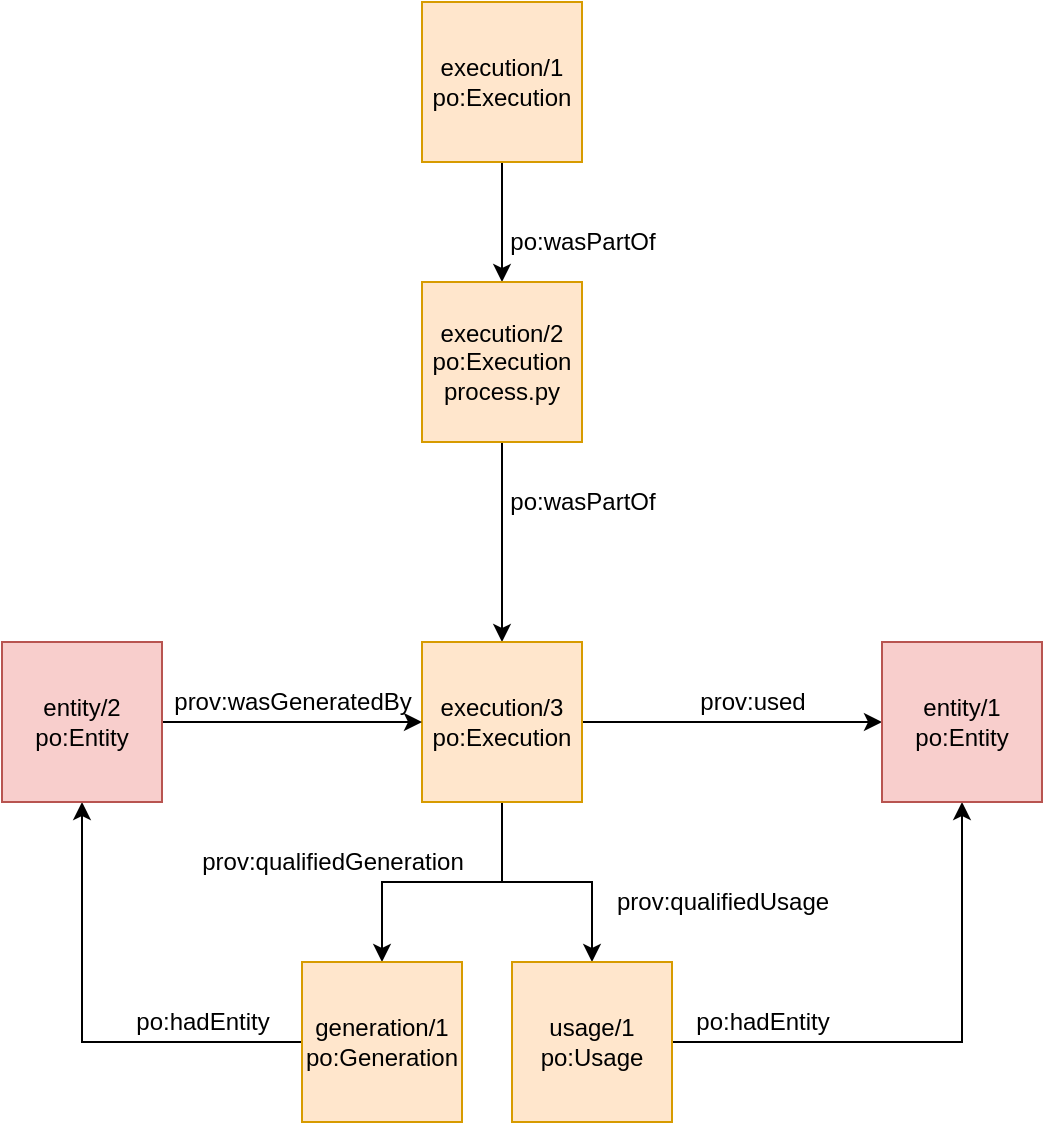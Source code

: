 <mxfile version="13.5.1" type="device"><diagram id="nr_NRhVVc3zL4M__N_EI" name="Page-1"><mxGraphModel dx="1106" dy="753" grid="1" gridSize="10" guides="1" tooltips="1" connect="1" arrows="1" fold="1" page="1" pageScale="1" pageWidth="850" pageHeight="1100" math="0" shadow="0"><root><mxCell id="0"/><mxCell id="1" parent="0"/><mxCell id="AqyXIGENVd9fY5MTf7Ja-3" style="edgeStyle=orthogonalEdgeStyle;rounded=0;orthogonalLoop=1;jettySize=auto;html=1;exitX=0.5;exitY=1;exitDx=0;exitDy=0;" parent="1" source="AqyXIGENVd9fY5MTf7Ja-1" target="AqyXIGENVd9fY5MTf7Ja-2" edge="1"><mxGeometry relative="1" as="geometry"/></mxCell><mxCell id="AqyXIGENVd9fY5MTf7Ja-1" value="execution/1&lt;br&gt;po:Execution" style="whiteSpace=wrap;html=1;aspect=fixed;fillColor=#ffe6cc;strokeColor=#d79b00;" parent="1" vertex="1"><mxGeometry x="390" y="160" width="80" height="80" as="geometry"/></mxCell><mxCell id="UWosYBGw3EfM6vpf9lHE-14" style="edgeStyle=orthogonalEdgeStyle;rounded=0;orthogonalLoop=1;jettySize=auto;html=1;exitX=0.5;exitY=1;exitDx=0;exitDy=0;" parent="1" source="AqyXIGENVd9fY5MTf7Ja-2" target="UWosYBGw3EfM6vpf9lHE-1" edge="1"><mxGeometry relative="1" as="geometry"/></mxCell><mxCell id="AqyXIGENVd9fY5MTf7Ja-2" value="execution/2&lt;br&gt;po:Execution&lt;br&gt;process.py" style="whiteSpace=wrap;html=1;aspect=fixed;fillColor=#ffe6cc;strokeColor=#d79b00;" parent="1" vertex="1"><mxGeometry x="390" y="300" width="80" height="80" as="geometry"/></mxCell><mxCell id="AqyXIGENVd9fY5MTf7Ja-6" value="po:wasPartOf" style="text;html=1;align=center;verticalAlign=middle;resizable=0;points=[];autosize=1;" parent="1" vertex="1"><mxGeometry x="425" y="270" width="90" height="20" as="geometry"/></mxCell><mxCell id="oR8S6ek7RhlKAGG_-COi-5" value="" style="edgeStyle=orthogonalEdgeStyle;rounded=0;orthogonalLoop=1;jettySize=auto;html=1;" edge="1" parent="1" source="UWosYBGw3EfM6vpf9lHE-1" target="oR8S6ek7RhlKAGG_-COi-4"><mxGeometry relative="1" as="geometry"/></mxCell><mxCell id="oR8S6ek7RhlKAGG_-COi-9" style="edgeStyle=orthogonalEdgeStyle;rounded=0;orthogonalLoop=1;jettySize=auto;html=1;exitX=1;exitY=0.5;exitDx=0;exitDy=0;entryX=0;entryY=0.5;entryDx=0;entryDy=0;" edge="1" parent="1" source="UWosYBGw3EfM6vpf9lHE-1" target="oR8S6ek7RhlKAGG_-COi-7"><mxGeometry relative="1" as="geometry"/></mxCell><mxCell id="oR8S6ek7RhlKAGG_-COi-13" style="edgeStyle=orthogonalEdgeStyle;rounded=0;orthogonalLoop=1;jettySize=auto;html=1;exitX=0.5;exitY=1;exitDx=0;exitDy=0;" edge="1" parent="1" source="UWosYBGw3EfM6vpf9lHE-1" target="oR8S6ek7RhlKAGG_-COi-12"><mxGeometry relative="1" as="geometry"/></mxCell><mxCell id="UWosYBGw3EfM6vpf9lHE-1" value="execution/3&lt;br&gt;po:Execution" style="whiteSpace=wrap;html=1;aspect=fixed;fillColor=#ffe6cc;strokeColor=#d79b00;" parent="1" vertex="1"><mxGeometry x="390" y="480" width="80" height="80" as="geometry"/></mxCell><mxCell id="oR8S6ek7RhlKAGG_-COi-1" value="po:wasPartOf" style="text;html=1;align=center;verticalAlign=middle;resizable=0;points=[];autosize=1;" vertex="1" parent="1"><mxGeometry x="425" y="400" width="90" height="20" as="geometry"/></mxCell><mxCell id="oR8S6ek7RhlKAGG_-COi-8" value="" style="edgeStyle=orthogonalEdgeStyle;rounded=0;orthogonalLoop=1;jettySize=auto;html=1;" edge="1" parent="1" source="oR8S6ek7RhlKAGG_-COi-4" target="oR8S6ek7RhlKAGG_-COi-7"><mxGeometry relative="1" as="geometry"/></mxCell><mxCell id="oR8S6ek7RhlKAGG_-COi-4" value="usage/1&lt;br&gt;po:Usage" style="whiteSpace=wrap;html=1;aspect=fixed;fillColor=#ffe6cc;strokeColor=#d79b00;" vertex="1" parent="1"><mxGeometry x="435" y="640" width="80" height="80" as="geometry"/></mxCell><mxCell id="oR8S6ek7RhlKAGG_-COi-6" value="prov:qualifiedUsage" style="text;html=1;align=center;verticalAlign=middle;resizable=0;points=[];autosize=1;" vertex="1" parent="1"><mxGeometry x="480" y="600" width="120" height="20" as="geometry"/></mxCell><mxCell id="oR8S6ek7RhlKAGG_-COi-7" value="entity/1&lt;br&gt;po:Entity" style="whiteSpace=wrap;html=1;aspect=fixed;fillColor=#f8cecc;strokeColor=#b85450;" vertex="1" parent="1"><mxGeometry x="620" y="480" width="80" height="80" as="geometry"/></mxCell><mxCell id="oR8S6ek7RhlKAGG_-COi-10" value="prov:used" style="text;html=1;align=center;verticalAlign=middle;resizable=0;points=[];autosize=1;" vertex="1" parent="1"><mxGeometry x="520" y="500" width="70" height="20" as="geometry"/></mxCell><mxCell id="oR8S6ek7RhlKAGG_-COi-11" value="po:hadEntity" style="text;html=1;align=center;verticalAlign=middle;resizable=0;points=[];autosize=1;" vertex="1" parent="1"><mxGeometry x="520" y="660" width="80" height="20" as="geometry"/></mxCell><mxCell id="oR8S6ek7RhlKAGG_-COi-16" style="edgeStyle=orthogonalEdgeStyle;rounded=0;orthogonalLoop=1;jettySize=auto;html=1;exitX=0;exitY=0.5;exitDx=0;exitDy=0;entryX=0.5;entryY=1;entryDx=0;entryDy=0;" edge="1" parent="1" source="oR8S6ek7RhlKAGG_-COi-12" target="oR8S6ek7RhlKAGG_-COi-14"><mxGeometry relative="1" as="geometry"/></mxCell><mxCell id="oR8S6ek7RhlKAGG_-COi-12" value="generation/1&lt;br&gt;po:Generation" style="whiteSpace=wrap;html=1;aspect=fixed;fillColor=#ffe6cc;strokeColor=#d79b00;" vertex="1" parent="1"><mxGeometry x="330" y="640" width="80" height="80" as="geometry"/></mxCell><mxCell id="oR8S6ek7RhlKAGG_-COi-19" style="edgeStyle=orthogonalEdgeStyle;rounded=0;orthogonalLoop=1;jettySize=auto;html=1;exitX=1;exitY=0.5;exitDx=0;exitDy=0;" edge="1" parent="1" source="oR8S6ek7RhlKAGG_-COi-14" target="UWosYBGw3EfM6vpf9lHE-1"><mxGeometry relative="1" as="geometry"/></mxCell><mxCell id="oR8S6ek7RhlKAGG_-COi-14" value="entity/2&lt;br&gt;po:Entity" style="whiteSpace=wrap;html=1;aspect=fixed;fillColor=#f8cecc;strokeColor=#b85450;" vertex="1" parent="1"><mxGeometry x="180" y="480" width="80" height="80" as="geometry"/></mxCell><mxCell id="oR8S6ek7RhlKAGG_-COi-17" value="po:hadEntity" style="text;html=1;align=center;verticalAlign=middle;resizable=0;points=[];autosize=1;" vertex="1" parent="1"><mxGeometry x="240" y="660" width="80" height="20" as="geometry"/></mxCell><mxCell id="oR8S6ek7RhlKAGG_-COi-18" value="prov:qualifiedGeneration" style="text;html=1;align=center;verticalAlign=middle;resizable=0;points=[];autosize=1;" vertex="1" parent="1"><mxGeometry x="270" y="580" width="150" height="20" as="geometry"/></mxCell><mxCell id="oR8S6ek7RhlKAGG_-COi-20" value="prov:wasGeneratedBy" style="text;html=1;align=center;verticalAlign=middle;resizable=0;points=[];autosize=1;" vertex="1" parent="1"><mxGeometry x="260" y="500" width="130" height="20" as="geometry"/></mxCell></root></mxGraphModel></diagram></mxfile>